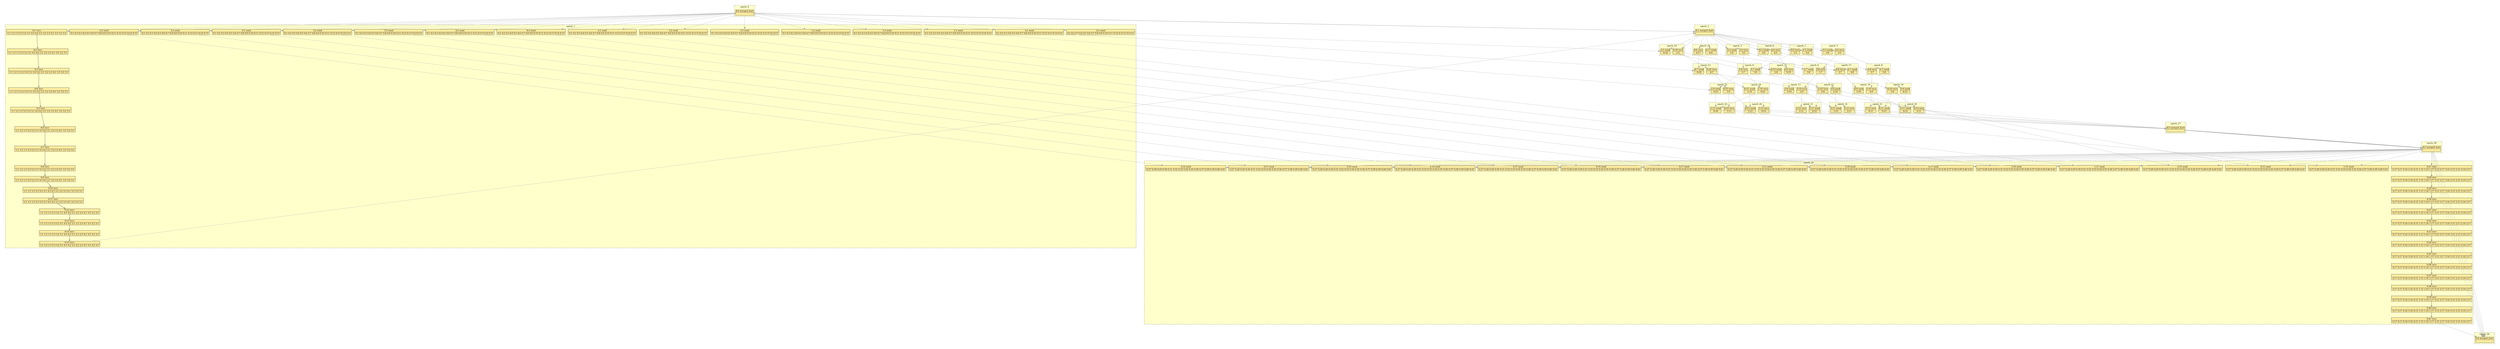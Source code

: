 digraph{node[shape=none margin=0 style=filled colorscheme=ylorrd9 fillcolor=2];compound=true;splines=line;subgraph clusterdummy0_0{style=invis;subgraph clusterdummy0_1{style=invis;subgraph clusterdummy0_2{style=invis;subgraph cluster0{style=dashed;colorscheme=ylorrd9;bgcolor=1;edge[arrowhead=empty];label=epoch_0;138[label=<<table border="0" cellborder="0" cellspacing="0"><tr><td>0:0 merged_barr</td></tr><hr/><tr><td> </td></tr></table>>];}}}}subgraph clusterdummy1_0{style=invis;subgraph clusterdummy1_1{style=invis;subgraph clusterdummy1_2{style=invis;subgraph cluster1{style=dashed;colorscheme=ylorrd9;bgcolor=1;edge[arrowhead=empty];label=epoch_1;1[label=<<table border="0" cellborder="0" cellspacing="0"><tr><td>0:1 recv</td></tr><hr/><tr><td> 1:1 1:2 1:3 5:3 5:2 5:1 4:3 4:2 2:1 2:2 2:3 4:1 3:3 3:2 3:1 </td></tr></table>>];2[label=<<table border="0" cellborder="0" cellspacing="0"><tr><td>0:2 recv</td></tr><hr/><tr><td> 1:1 1:2 1:3 5:3 5:2 5:1 4:3 4:2 2:1 2:2 2:3 4:1 3:3 3:2 3:1 </td></tr></table>>];1->2;3[label=<<table border="0" cellborder="0" cellspacing="0"><tr><td>0:3 recv</td></tr><hr/><tr><td> 1:1 1:2 1:3 5:3 5:2 5:1 4:3 4:2 2:1 2:2 2:3 4:1 3:3 3:2 3:1 </td></tr></table>>];2->3;4[label=<<table border="0" cellborder="0" cellspacing="0"><tr><td>0:4 recv</td></tr><hr/><tr><td> 1:1 1:2 1:3 5:3 5:2 5:1 4:3 4:2 2:1 2:2 2:3 4:1 3:3 3:2 3:1 </td></tr></table>>];3->4;5[label=<<table border="0" cellborder="0" cellspacing="0"><tr><td>0:5 recv</td></tr><hr/><tr><td> 1:1 1:2 1:3 5:3 5:2 5:1 4:3 4:2 2:1 2:2 2:3 4:1 3:3 3:2 3:1 </td></tr></table>>];4->5;6[label=<<table border="0" cellborder="0" cellspacing="0"><tr><td>0:6 recv</td></tr><hr/><tr><td> 1:1 1:2 1:3 5:3 5:2 5:1 4:3 4:2 2:1 2:2 2:3 4:1 3:3 3:2 3:1 </td></tr></table>>];5->6;7[label=<<table border="0" cellborder="0" cellspacing="0"><tr><td>0:7 recv</td></tr><hr/><tr><td> 1:1 1:2 1:3 5:3 5:2 5:1 4:3 4:2 2:1 2:2 2:3 4:1 3:3 3:2 3:1 </td></tr></table>>];6->7;8[label=<<table border="0" cellborder="0" cellspacing="0"><tr><td>0:8 recv</td></tr><hr/><tr><td> 1:1 1:2 1:3 5:3 5:2 5:1 4:3 4:2 2:1 2:2 2:3 4:1 3:3 3:2 3:1 </td></tr></table>>];7->8;9[label=<<table border="0" cellborder="0" cellspacing="0"><tr><td>0:9 recv</td></tr><hr/><tr><td> 1:1 1:2 1:3 5:3 5:2 5:1 4:3 4:2 2:1 2:2 2:3 4:1 3:3 3:2 3:1 </td></tr></table>>];8->9;10[label=<<table border="0" cellborder="0" cellspacing="0"><tr><td>0:10 recv</td></tr><hr/><tr><td> 1:1 1:2 1:3 5:3 5:2 5:1 4:3 4:2 2:1 2:2 2:3 4:1 3:3 3:2 3:1 </td></tr></table>>];9->10;11[label=<<table border="0" cellborder="0" cellspacing="0"><tr><td>0:11 recv</td></tr><hr/><tr><td> 1:1 1:2 1:3 5:3 5:2 5:1 4:3 4:2 2:1 2:2 2:3 4:1 3:3 3:2 3:1 </td></tr></table>>];10->11;12[label=<<table border="0" cellborder="0" cellspacing="0"><tr><td>0:12 recv</td></tr><hr/><tr><td> 1:1 1:2 1:3 5:3 5:2 5:1 4:3 4:2 2:1 2:2 2:3 4:1 3:3 3:2 3:1 </td></tr></table>>];11->12;13[label=<<table border="0" cellborder="0" cellspacing="0"><tr><td>0:13 recv</td></tr><hr/><tr><td> 1:1 1:2 1:3 5:3 5:2 5:1 4:3 4:2 2:1 2:2 2:3 4:1 3:3 3:2 3:1 </td></tr></table>>];12->13;14[label=<<table border="0" cellborder="0" cellspacing="0"><tr><td>0:14 recv</td></tr><hr/><tr><td> 1:1 1:2 1:3 5:3 5:2 5:1 4:3 4:2 2:1 2:2 2:3 4:1 3:3 3:2 3:1 </td></tr></table>>];13->14;15[label=<<table border="0" cellborder="0" cellspacing="0"><tr><td>0:15 recv</td></tr><hr/><tr><td> 1:1 1:2 1:3 5:3 5:2 5:1 4:3 4:2 2:1 2:2 2:3 4:1 3:3 3:2 3:1 </td></tr></table>>];14->15;44[label=<<table border="0" cellborder="0" cellspacing="0"><tr><td>1:1 send</td></tr><hr/><tr><td> 0:1 0:2 0:3 0:4 0:5 0:6 0:7 0:8 0:9 0:10 0:11 0:12 0:13 0:14 0:15 </td></tr></table>>];45[label=<<table border="0" cellborder="0" cellspacing="0"><tr><td>1:2 send</td></tr><hr/><tr><td> 0:1 0:2 0:3 0:4 0:5 0:6 0:7 0:8 0:9 0:10 0:11 0:12 0:13 0:14 0:15 </td></tr></table>>];46[label=<<table border="0" cellborder="0" cellspacing="0"><tr><td>1:3 send</td></tr><hr/><tr><td> 0:1 0:2 0:3 0:4 0:5 0:6 0:7 0:8 0:9 0:10 0:11 0:12 0:13 0:14 0:15 </td></tr></table>>];63[label=<<table border="0" cellborder="0" cellspacing="0"><tr><td>2:1 send</td></tr><hr/><tr><td> 0:1 0:2 0:3 0:4 0:5 0:6 0:7 0:8 0:9 0:10 0:11 0:12 0:13 0:14 0:15 </td></tr></table>>];64[label=<<table border="0" cellborder="0" cellspacing="0"><tr><td>2:2 send</td></tr><hr/><tr><td> 0:1 0:2 0:3 0:4 0:5 0:6 0:7 0:8 0:9 0:10 0:11 0:12 0:13 0:14 0:15 </td></tr></table>>];65[label=<<table border="0" cellborder="0" cellspacing="0"><tr><td>2:3 send</td></tr><hr/><tr><td> 0:1 0:2 0:3 0:4 0:5 0:6 0:7 0:8 0:9 0:10 0:11 0:12 0:13 0:14 0:15 </td></tr></table>>];82[label=<<table border="0" cellborder="0" cellspacing="0"><tr><td>3:1 send</td></tr><hr/><tr><td> 0:1 0:2 0:3 0:4 0:5 0:6 0:7 0:8 0:9 0:10 0:11 0:12 0:13 0:14 0:15 </td></tr></table>>];83[label=<<table border="0" cellborder="0" cellspacing="0"><tr><td>3:2 send</td></tr><hr/><tr><td> 0:1 0:2 0:3 0:4 0:5 0:6 0:7 0:8 0:9 0:10 0:11 0:12 0:13 0:14 0:15 </td></tr></table>>];84[label=<<table border="0" cellborder="0" cellspacing="0"><tr><td>3:3 send</td></tr><hr/><tr><td> 0:1 0:2 0:3 0:4 0:5 0:6 0:7 0:8 0:9 0:10 0:11 0:12 0:13 0:14 0:15 </td></tr></table>>];101[label=<<table border="0" cellborder="0" cellspacing="0"><tr><td>4:1 send</td></tr><hr/><tr><td> 0:1 0:2 0:3 0:4 0:5 0:6 0:7 0:8 0:9 0:10 0:11 0:12 0:13 0:14 0:15 </td></tr></table>>];102[label=<<table border="0" cellborder="0" cellspacing="0"><tr><td>4:2 send</td></tr><hr/><tr><td> 0:1 0:2 0:3 0:4 0:5 0:6 0:7 0:8 0:9 0:10 0:11 0:12 0:13 0:14 0:15 </td></tr></table>>];103[label=<<table border="0" cellborder="0" cellspacing="0"><tr><td>4:3 send</td></tr><hr/><tr><td> 0:1 0:2 0:3 0:4 0:5 0:6 0:7 0:8 0:9 0:10 0:11 0:12 0:13 0:14 0:15 </td></tr></table>>];120[label=<<table border="0" cellborder="0" cellspacing="0"><tr><td>5:1 send</td></tr><hr/><tr><td> 0:1 0:2 0:3 0:4 0:5 0:6 0:7 0:8 0:9 0:10 0:11 0:12 0:13 0:14 0:15 </td></tr></table>>];121[label=<<table border="0" cellborder="0" cellspacing="0"><tr><td>5:2 send</td></tr><hr/><tr><td> 0:1 0:2 0:3 0:4 0:5 0:6 0:7 0:8 0:9 0:10 0:11 0:12 0:13 0:14 0:15 </td></tr></table>>];122[label=<<table border="0" cellborder="0" cellspacing="0"><tr><td>5:3 send</td></tr><hr/><tr><td> 0:1 0:2 0:3 0:4 0:5 0:6 0:7 0:8 0:9 0:10 0:11 0:12 0:13 0:14 0:15 </td></tr></table>>];}}}}subgraph clusterdummy2_0{style=invis;subgraph clusterdummy2_1{style=invis;subgraph clusterdummy2_2{style=invis;subgraph cluster2{style=dashed;colorscheme=ylorrd9;bgcolor=1;edge[arrowhead=empty];label=epoch_2;139[label=<<table border="0" cellborder="0" cellspacing="0"><tr><td>0:1 merged_barr</td></tr><hr/><tr><td> </td></tr></table>>];}}}}subgraph clusterdummy3_0{style=invis;subgraph clusterdummy3_1{style=invis;subgraph clusterdummy3_2{style=invis;subgraph cluster3{style=dashed;colorscheme=ylorrd9;bgcolor=1;edge[arrowhead=empty];label=epoch_3;87[label=<<table border="0" cellborder="0" cellspacing="0"><tr><td>3:6 recv</td></tr><hr/><tr><td> 5:5 </td></tr></table>>];124[label=<<table border="0" cellborder="0" cellspacing="0"><tr><td>5:5 send</td></tr><hr/><tr><td> 3:6 </td></tr></table>>];}}}}subgraph clusterdummy4_0{style=invis;subgraph clusterdummy4_1{style=invis;subgraph clusterdummy4_2{style=invis;subgraph cluster4{style=dashed;colorscheme=ylorrd9;bgcolor=1;edge[arrowhead=empty];label=epoch_4;68[label=<<table border="0" cellborder="0" cellspacing="0"><tr><td>2:6 recv</td></tr><hr/><tr><td> 4:5 </td></tr></table>>];105[label=<<table border="0" cellborder="0" cellspacing="0"><tr><td>4:5 send</td></tr><hr/><tr><td> 2:6 </td></tr></table>>];}}}}subgraph clusterdummy5_0{style=invis;subgraph clusterdummy5_1{style=invis;subgraph clusterdummy5_2{style=invis;subgraph cluster5{style=dashed;colorscheme=ylorrd9;bgcolor=1;edge[arrowhead=empty];label=epoch_5;49[label=<<table border="0" cellborder="0" cellspacing="0"><tr><td>1:6 recv</td></tr><hr/><tr><td> 3:5 </td></tr></table>>];86[label=<<table border="0" cellborder="0" cellspacing="0"><tr><td>3:5 send</td></tr><hr/><tr><td> 1:6 </td></tr></table>>];}}}}subgraph clusterdummy6_0{style=invis;subgraph clusterdummy6_1{style=invis;subgraph clusterdummy6_2{style=invis;subgraph cluster6{style=dashed;colorscheme=ylorrd9;bgcolor=1;edge[arrowhead=empty];label=epoch_6;50[label=<<table border="0" cellborder="0" cellspacing="0"><tr><td>1:7 send</td></tr><hr/><tr><td> 3:8 </td></tr></table>>];89[label=<<table border="0" cellborder="0" cellspacing="0"><tr><td>3:8 recv</td></tr><hr/><tr><td> 1:7 </td></tr></table>>];}}}}subgraph clusterdummy7_0{style=invis;subgraph clusterdummy7_1{style=invis;subgraph clusterdummy7_2{style=invis;subgraph cluster7{style=dashed;colorscheme=ylorrd9;bgcolor=1;edge[arrowhead=empty];label=epoch_7;48[label=<<table border="0" cellborder="0" cellspacing="0"><tr><td>1:5 send</td></tr><hr/><tr><td> 5:6 </td></tr></table>>];125[label=<<table border="0" cellborder="0" cellspacing="0"><tr><td>5:6 recv</td></tr><hr/><tr><td> 1:5 </td></tr></table>>];}}}}subgraph clusterdummy8_0{style=invis;subgraph clusterdummy8_1{style=invis;subgraph clusterdummy8_2{style=invis;subgraph cluster8{style=dashed;colorscheme=ylorrd9;bgcolor=1;edge[arrowhead=empty];label=epoch_8;88[label=<<table border="0" cellborder="0" cellspacing="0"><tr><td>3:7 send</td></tr><hr/><tr><td> 5:8 </td></tr></table>>];127[label=<<table border="0" cellborder="0" cellspacing="0"><tr><td>5:8 recv</td></tr><hr/><tr><td> 3:7 </td></tr></table>>];}}}}subgraph clusterdummy9_0{style=invis;subgraph clusterdummy9_1{style=invis;subgraph clusterdummy9_2{style=invis;subgraph cluster9{style=dashed;colorscheme=ylorrd9;bgcolor=1;edge[arrowhead=empty];label=epoch_9;51[label=<<table border="0" cellborder="0" cellspacing="0"><tr><td>1:8 recv</td></tr><hr/><tr><td> 5:7 </td></tr></table>>];126[label=<<table border="0" cellborder="0" cellspacing="0"><tr><td>5:7 send</td></tr><hr/><tr><td> 1:8 </td></tr></table>>];}}}}subgraph clusterdummy10_0{style=invis;subgraph clusterdummy10_1{style=invis;subgraph clusterdummy10_2{style=invis;subgraph cluster10{style=dashed;colorscheme=ylorrd9;bgcolor=1;edge[arrowhead=empty];label=epoch_10;18[label=<<table border="0" cellborder="0" cellspacing="0"><tr><td>0:18 recv</td></tr><hr/><tr><td> 2:5 </td></tr></table>>];67[label=<<table border="0" cellborder="0" cellspacing="0"><tr><td>2:5 send</td></tr><hr/><tr><td> 0:18 </td></tr></table>>];}}}}subgraph clusterdummy11_0{style=invis;subgraph clusterdummy11_1{style=invis;subgraph clusterdummy11_2{style=invis;subgraph cluster11{style=dashed;colorscheme=ylorrd9;bgcolor=1;edge[arrowhead=empty];label=epoch_11;19[label=<<table border="0" cellborder="0" cellspacing="0"><tr><td>0:19 send</td></tr><hr/><tr><td> 2:8 </td></tr></table>>];70[label=<<table border="0" cellborder="0" cellspacing="0"><tr><td>2:8 recv</td></tr><hr/><tr><td> 0:19 </td></tr></table>>];}}}}subgraph clusterdummy12_0{style=invis;subgraph clusterdummy12_1{style=invis;subgraph clusterdummy12_2{style=invis;subgraph cluster12{style=dashed;colorscheme=ylorrd9;bgcolor=1;edge[arrowhead=empty];label=epoch_12;72[label=<<table border="0" cellborder="0" cellspacing="0"><tr><td>2:10 recv</td></tr><hr/><tr><td> 3:9 </td></tr></table>>];90[label=<<table border="0" cellborder="0" cellspacing="0"><tr><td>3:9 send</td></tr><hr/><tr><td> 2:10 </td></tr></table>>];}}}}subgraph clusterdummy13_0{style=invis;subgraph clusterdummy13_1{style=invis;subgraph clusterdummy13_2{style=invis;subgraph cluster13{style=dashed;colorscheme=ylorrd9;bgcolor=1;edge[arrowhead=empty];label=epoch_13;71[label=<<table border="0" cellborder="0" cellspacing="0"><tr><td>2:9 send</td></tr><hr/><tr><td> 3:10 </td></tr></table>>];91[label=<<table border="0" cellborder="0" cellspacing="0"><tr><td>3:10 recv</td></tr><hr/><tr><td> 2:9 </td></tr></table>>];}}}}subgraph clusterdummy14_0{style=invis;subgraph clusterdummy14_1{style=invis;subgraph clusterdummy14_2{style=invis;subgraph cluster14{style=dashed;colorscheme=ylorrd9;bgcolor=1;edge[arrowhead=empty];label=epoch_14;74[label=<<table border="0" cellborder="0" cellspacing="0"><tr><td>2:12 recv</td></tr><hr/><tr><td> 3:11 </td></tr></table>>];92[label=<<table border="0" cellborder="0" cellspacing="0"><tr><td>3:11 send</td></tr><hr/><tr><td> 2:12 </td></tr></table>>];}}}}subgraph clusterdummy15_0{style=invis;subgraph clusterdummy15_1{style=invis;subgraph clusterdummy15_2{style=invis;subgraph cluster15{style=dashed;colorscheme=ylorrd9;bgcolor=1;edge[arrowhead=empty];label=epoch_15;73[label=<<table border="0" cellborder="0" cellspacing="0"><tr><td>2:11 send</td></tr><hr/><tr><td> 3:12 </td></tr></table>>];93[label=<<table border="0" cellborder="0" cellspacing="0"><tr><td>3:12 recv</td></tr><hr/><tr><td> 2:11 </td></tr></table>>];}}}}subgraph clusterdummy16_0{style=invis;subgraph clusterdummy16_1{style=invis;subgraph clusterdummy16_2{style=invis;subgraph cluster16{style=dashed;colorscheme=ylorrd9;bgcolor=1;edge[arrowhead=empty];label=epoch_16;17[label=<<table border="0" cellborder="0" cellspacing="0"><tr><td>0:17 send</td></tr><hr/><tr><td> 4:6 </td></tr></table>>];106[label=<<table border="0" cellborder="0" cellspacing="0"><tr><td>4:6 recv</td></tr><hr/><tr><td> 0:17 </td></tr></table>>];}}}}subgraph clusterdummy17_0{style=invis;subgraph clusterdummy17_1{style=invis;subgraph clusterdummy17_2{style=invis;subgraph cluster17{style=dashed;colorscheme=ylorrd9;bgcolor=1;edge[arrowhead=empty];label=epoch_17;69[label=<<table border="0" cellborder="0" cellspacing="0"><tr><td>2:7 send</td></tr><hr/><tr><td> 4:8 </td></tr></table>>];108[label=<<table border="0" cellborder="0" cellspacing="0"><tr><td>4:8 recv</td></tr><hr/><tr><td> 2:7 </td></tr></table>>];}}}}subgraph clusterdummy18_0{style=invis;subgraph clusterdummy18_1{style=invis;subgraph clusterdummy18_2{style=invis;subgraph cluster18{style=dashed;colorscheme=ylorrd9;bgcolor=1;edge[arrowhead=empty];label=epoch_18;110[label=<<table border="0" cellborder="0" cellspacing="0"><tr><td>4:10 recv</td></tr><hr/><tr><td> 5:9 </td></tr></table>>];128[label=<<table border="0" cellborder="0" cellspacing="0"><tr><td>5:9 send</td></tr><hr/><tr><td> 4:10 </td></tr></table>>];}}}}subgraph clusterdummy19_0{style=invis;subgraph clusterdummy19_1{style=invis;subgraph clusterdummy19_2{style=invis;subgraph cluster19{style=dashed;colorscheme=ylorrd9;bgcolor=1;edge[arrowhead=empty];label=epoch_19;109[label=<<table border="0" cellborder="0" cellspacing="0"><tr><td>4:9 send</td></tr><hr/><tr><td> 5:10 </td></tr></table>>];129[label=<<table border="0" cellborder="0" cellspacing="0"><tr><td>5:10 recv</td></tr><hr/><tr><td> 4:9 </td></tr></table>>];}}}}subgraph clusterdummy20_0{style=invis;subgraph clusterdummy20_1{style=invis;subgraph clusterdummy20_2{style=invis;subgraph cluster20{style=dashed;colorscheme=ylorrd9;bgcolor=1;edge[arrowhead=empty];label=epoch_20;112[label=<<table border="0" cellborder="0" cellspacing="0"><tr><td>4:12 recv</td></tr><hr/><tr><td> 5:11 </td></tr></table>>];130[label=<<table border="0" cellborder="0" cellspacing="0"><tr><td>5:11 send</td></tr><hr/><tr><td> 4:12 </td></tr></table>>];}}}}subgraph clusterdummy21_0{style=invis;subgraph clusterdummy21_1{style=invis;subgraph clusterdummy21_2{style=invis;subgraph cluster21{style=dashed;colorscheme=ylorrd9;bgcolor=1;edge[arrowhead=empty];label=epoch_21;111[label=<<table border="0" cellborder="0" cellspacing="0"><tr><td>4:11 send</td></tr><hr/><tr><td> 5:12 </td></tr></table>>];131[label=<<table border="0" cellborder="0" cellspacing="0"><tr><td>5:12 recv</td></tr><hr/><tr><td> 4:11 </td></tr></table>>];}}}}subgraph clusterdummy22_0{style=invis;subgraph clusterdummy22_1{style=invis;subgraph clusterdummy22_2{style=invis;subgraph cluster22{style=dashed;colorscheme=ylorrd9;bgcolor=1;edge[arrowhead=empty];label=epoch_22;20[label=<<table border="0" cellborder="0" cellspacing="0"><tr><td>0:20 recv</td></tr><hr/><tr><td> 4:7 </td></tr></table>>];107[label=<<table border="0" cellborder="0" cellspacing="0"><tr><td>4:7 send</td></tr><hr/><tr><td> 0:20 </td></tr></table>>];}}}}subgraph clusterdummy23_0{style=invis;subgraph clusterdummy23_1{style=invis;subgraph clusterdummy23_2{style=invis;subgraph cluster23{style=dashed;colorscheme=ylorrd9;bgcolor=1;edge[arrowhead=empty];label=epoch_23;22[label=<<table border="0" cellborder="0" cellspacing="0"><tr><td>0:22 recv</td></tr><hr/><tr><td> 1:9 </td></tr></table>>];52[label=<<table border="0" cellborder="0" cellspacing="0"><tr><td>1:9 send</td></tr><hr/><tr><td> 0:22 </td></tr></table>>];}}}}subgraph clusterdummy24_0{style=invis;subgraph clusterdummy24_1{style=invis;subgraph clusterdummy24_2{style=invis;subgraph cluster24{style=dashed;colorscheme=ylorrd9;bgcolor=1;edge[arrowhead=empty];label=epoch_24;21[label=<<table border="0" cellborder="0" cellspacing="0"><tr><td>0:21 send</td></tr><hr/><tr><td> 1:10 </td></tr></table>>];53[label=<<table border="0" cellborder="0" cellspacing="0"><tr><td>1:10 recv</td></tr><hr/><tr><td> 0:21 </td></tr></table>>];}}}}subgraph clusterdummy25_0{style=invis;subgraph clusterdummy25_1{style=invis;subgraph clusterdummy25_2{style=invis;subgraph cluster25{style=dashed;colorscheme=ylorrd9;bgcolor=1;edge[arrowhead=empty];label=epoch_25;24[label=<<table border="0" cellborder="0" cellspacing="0"><tr><td>0:24 recv</td></tr><hr/><tr><td> 1:11 </td></tr></table>>];54[label=<<table border="0" cellborder="0" cellspacing="0"><tr><td>1:11 send</td></tr><hr/><tr><td> 0:24 </td></tr></table>>];}}}}subgraph clusterdummy26_0{style=invis;subgraph clusterdummy26_1{style=invis;subgraph clusterdummy26_2{style=invis;subgraph cluster26{style=dashed;colorscheme=ylorrd9;bgcolor=1;edge[arrowhead=empty];label=epoch_26;23[label=<<table border="0" cellborder="0" cellspacing="0"><tr><td>0:23 send</td></tr><hr/><tr><td> 1:12 </td></tr></table>>];55[label=<<table border="0" cellborder="0" cellspacing="0"><tr><td>1:12 recv</td></tr><hr/><tr><td> 0:23 </td></tr></table>>];}}}}subgraph clusterdummy27_0{style=invis;subgraph clusterdummy27_1{style=invis;subgraph clusterdummy27_2{style=invis;subgraph cluster27{style=dashed;colorscheme=ylorrd9;bgcolor=1;edge[arrowhead=empty];label=epoch_27;140[label=<<table border="0" cellborder="0" cellspacing="0"><tr><td>0:2 merged_barr</td></tr><hr/><tr><td> </td></tr></table>>];}}}}subgraph clusterdummy28_0{style=invis;subgraph clusterdummy28_1{style=invis;subgraph clusterdummy28_2{style=invis;subgraph cluster28{style=dashed;colorscheme=ylorrd9;bgcolor=1;edge[arrowhead=empty];label=epoch_28;141[label=<<table border="0" cellborder="0" cellspacing="0"><tr><td>0:3 merged_barr</td></tr><hr/><tr><td> </td></tr></table>>];}}}}subgraph clusterdummy29_0{style=invis;subgraph clusterdummy29_1{style=invis;subgraph clusterdummy29_2{style=invis;subgraph cluster29{style=dashed;colorscheme=ylorrd9;bgcolor=1;edge[arrowhead=empty];label=epoch_29;27[label=<<table border="0" cellborder="0" cellspacing="0"><tr><td>0:27 recv</td></tr><hr/><tr><td> 5:17 4:17 4:16 5:16 4:15 1:15 1:16 1:17 5:15 3:17 3:16 3:15 2:15 2:16 2:17 </td></tr></table>>];28[label=<<table border="0" cellborder="0" cellspacing="0"><tr><td>0:28 recv</td></tr><hr/><tr><td> 5:17 4:17 4:16 5:16 4:15 1:15 1:16 1:17 5:15 3:17 3:16 3:15 2:15 2:16 2:17 </td></tr></table>>];27->28;29[label=<<table border="0" cellborder="0" cellspacing="0"><tr><td>0:29 recv</td></tr><hr/><tr><td> 5:17 4:17 4:16 5:16 4:15 1:15 1:16 1:17 5:15 3:17 3:16 3:15 2:15 2:16 2:17 </td></tr></table>>];28->29;30[label=<<table border="0" cellborder="0" cellspacing="0"><tr><td>0:30 recv</td></tr><hr/><tr><td> 5:17 4:17 4:16 5:16 4:15 1:15 1:16 1:17 5:15 3:17 3:16 3:15 2:15 2:16 2:17 </td></tr></table>>];29->30;31[label=<<table border="0" cellborder="0" cellspacing="0"><tr><td>0:31 recv</td></tr><hr/><tr><td> 5:17 4:17 4:16 5:16 4:15 1:15 1:16 1:17 5:15 3:17 3:16 3:15 2:15 2:16 2:17 </td></tr></table>>];30->31;32[label=<<table border="0" cellborder="0" cellspacing="0"><tr><td>0:32 recv</td></tr><hr/><tr><td> 5:17 4:17 4:16 5:16 4:15 1:15 1:16 1:17 5:15 3:17 3:16 3:15 2:15 2:16 2:17 </td></tr></table>>];31->32;33[label=<<table border="0" cellborder="0" cellspacing="0"><tr><td>0:33 recv</td></tr><hr/><tr><td> 5:17 4:17 4:16 5:16 4:15 1:15 1:16 1:17 5:15 3:17 3:16 3:15 2:15 2:16 2:17 </td></tr></table>>];32->33;34[label=<<table border="0" cellborder="0" cellspacing="0"><tr><td>0:34 recv</td></tr><hr/><tr><td> 5:17 4:17 4:16 5:16 4:15 1:15 1:16 1:17 5:15 3:17 3:16 3:15 2:15 2:16 2:17 </td></tr></table>>];33->34;35[label=<<table border="0" cellborder="0" cellspacing="0"><tr><td>0:35 recv</td></tr><hr/><tr><td> 5:17 4:17 4:16 5:16 4:15 1:15 1:16 1:17 5:15 3:17 3:16 3:15 2:15 2:16 2:17 </td></tr></table>>];34->35;36[label=<<table border="0" cellborder="0" cellspacing="0"><tr><td>0:36 recv</td></tr><hr/><tr><td> 5:17 4:17 4:16 5:16 4:15 1:15 1:16 1:17 5:15 3:17 3:16 3:15 2:15 2:16 2:17 </td></tr></table>>];35->36;37[label=<<table border="0" cellborder="0" cellspacing="0"><tr><td>0:37 recv</td></tr><hr/><tr><td> 5:17 4:17 4:16 5:16 4:15 1:15 1:16 1:17 5:15 3:17 3:16 3:15 2:15 2:16 2:17 </td></tr></table>>];36->37;38[label=<<table border="0" cellborder="0" cellspacing="0"><tr><td>0:38 recv</td></tr><hr/><tr><td> 5:17 4:17 4:16 5:16 4:15 1:15 1:16 1:17 5:15 3:17 3:16 3:15 2:15 2:16 2:17 </td></tr></table>>];37->38;39[label=<<table border="0" cellborder="0" cellspacing="0"><tr><td>0:39 recv</td></tr><hr/><tr><td> 5:17 4:17 4:16 5:16 4:15 1:15 1:16 1:17 5:15 3:17 3:16 3:15 2:15 2:16 2:17 </td></tr></table>>];38->39;40[label=<<table border="0" cellborder="0" cellspacing="0"><tr><td>0:40 recv</td></tr><hr/><tr><td> 5:17 4:17 4:16 5:16 4:15 1:15 1:16 1:17 5:15 3:17 3:16 3:15 2:15 2:16 2:17 </td></tr></table>>];39->40;41[label=<<table border="0" cellborder="0" cellspacing="0"><tr><td>0:41 recv</td></tr><hr/><tr><td> 5:17 4:17 4:16 5:16 4:15 1:15 1:16 1:17 5:15 3:17 3:16 3:15 2:15 2:16 2:17 </td></tr></table>>];40->41;58[label=<<table border="0" cellborder="0" cellspacing="0"><tr><td>1:15 send</td></tr><hr/><tr><td> 0:27 0:28 0:29 0:30 0:31 0:32 0:33 0:34 0:35 0:36 0:37 0:38 0:39 0:40 0:41 </td></tr></table>>];59[label=<<table border="0" cellborder="0" cellspacing="0"><tr><td>1:16 send</td></tr><hr/><tr><td> 0:27 0:28 0:29 0:30 0:31 0:32 0:33 0:34 0:35 0:36 0:37 0:38 0:39 0:40 0:41 </td></tr></table>>];60[label=<<table border="0" cellborder="0" cellspacing="0"><tr><td>1:17 send</td></tr><hr/><tr><td> 0:27 0:28 0:29 0:30 0:31 0:32 0:33 0:34 0:35 0:36 0:37 0:38 0:39 0:40 0:41 </td></tr></table>>];77[label=<<table border="0" cellborder="0" cellspacing="0"><tr><td>2:15 send</td></tr><hr/><tr><td> 0:27 0:28 0:29 0:30 0:31 0:32 0:33 0:34 0:35 0:36 0:37 0:38 0:39 0:40 0:41 </td></tr></table>>];78[label=<<table border="0" cellborder="0" cellspacing="0"><tr><td>2:16 send</td></tr><hr/><tr><td> 0:27 0:28 0:29 0:30 0:31 0:32 0:33 0:34 0:35 0:36 0:37 0:38 0:39 0:40 0:41 </td></tr></table>>];79[label=<<table border="0" cellborder="0" cellspacing="0"><tr><td>2:17 send</td></tr><hr/><tr><td> 0:27 0:28 0:29 0:30 0:31 0:32 0:33 0:34 0:35 0:36 0:37 0:38 0:39 0:40 0:41 </td></tr></table>>];96[label=<<table border="0" cellborder="0" cellspacing="0"><tr><td>3:15 send</td></tr><hr/><tr><td> 0:27 0:28 0:29 0:30 0:31 0:32 0:33 0:34 0:35 0:36 0:37 0:38 0:39 0:40 0:41 </td></tr></table>>];97[label=<<table border="0" cellborder="0" cellspacing="0"><tr><td>3:16 send</td></tr><hr/><tr><td> 0:27 0:28 0:29 0:30 0:31 0:32 0:33 0:34 0:35 0:36 0:37 0:38 0:39 0:40 0:41 </td></tr></table>>];98[label=<<table border="0" cellborder="0" cellspacing="0"><tr><td>3:17 send</td></tr><hr/><tr><td> 0:27 0:28 0:29 0:30 0:31 0:32 0:33 0:34 0:35 0:36 0:37 0:38 0:39 0:40 0:41 </td></tr></table>>];115[label=<<table border="0" cellborder="0" cellspacing="0"><tr><td>4:15 send</td></tr><hr/><tr><td> 0:27 0:28 0:29 0:30 0:31 0:32 0:33 0:34 0:35 0:36 0:37 0:38 0:39 0:40 0:41 </td></tr></table>>];116[label=<<table border="0" cellborder="0" cellspacing="0"><tr><td>4:16 send</td></tr><hr/><tr><td> 0:27 0:28 0:29 0:30 0:31 0:32 0:33 0:34 0:35 0:36 0:37 0:38 0:39 0:40 0:41 </td></tr></table>>];117[label=<<table border="0" cellborder="0" cellspacing="0"><tr><td>4:17 send</td></tr><hr/><tr><td> 0:27 0:28 0:29 0:30 0:31 0:32 0:33 0:34 0:35 0:36 0:37 0:38 0:39 0:40 0:41 </td></tr></table>>];134[label=<<table border="0" cellborder="0" cellspacing="0"><tr><td>5:15 send</td></tr><hr/><tr><td> 0:27 0:28 0:29 0:30 0:31 0:32 0:33 0:34 0:35 0:36 0:37 0:38 0:39 0:40 0:41 </td></tr></table>>];135[label=<<table border="0" cellborder="0" cellspacing="0"><tr><td>5:16 send</td></tr><hr/><tr><td> 0:27 0:28 0:29 0:30 0:31 0:32 0:33 0:34 0:35 0:36 0:37 0:38 0:39 0:40 0:41 </td></tr></table>>];136[label=<<table border="0" cellborder="0" cellspacing="0"><tr><td>5:17 send</td></tr><hr/><tr><td> 0:27 0:28 0:29 0:30 0:31 0:32 0:33 0:34 0:35 0:36 0:37 0:38 0:39 0:40 0:41 </td></tr></table>>];}}}}subgraph clusterdummy30_0{style=invis;subgraph clusterdummy30_1{style=invis;subgraph clusterdummy30_2{style=invis;subgraph cluster30{style=dashed;colorscheme=ylorrd9;bgcolor=1;edge[arrowhead=empty];label=epoch_30;142[label=<<table border="0" cellborder="0" cellspacing="0"><tr><td>0:4 merged_barr</td></tr><hr/><tr><td> </td></tr></table>>];}}}}subgraph clusterdummy31_0{style=invis;subgraph clusterdummy31_1{style=invis;subgraph clusterdummy31_2{style=invis;subgraph cluster31{style=dashed;colorscheme=ylorrd9;bgcolor=1;edge[arrowhead=empty];label=epoch_31;}}}}subgraph{edge[color=darkgray arrowsize=1.5];138->1;139->17;139->18;18->19;18->20;20->21;20->22;22->23;21->23;22->24;141->27;138->44;138->45;138->46;139->48;139->49;49->50;49->51;51->52;44->52;51->53;53->54;52->54;53->55;141->58;54->58;141->59;45->59;141->60;46->60;138->63;138->64;138->65;139->67;63->67;139->68;68->69;68->70;70->71;70->72;72->73;71->73;72->74;141->77;67->77;141->78;64->78;141->79;65->79;138->82;138->83;138->84;139->86;139->87;87->88;87->89;89->90;89->91;91->92;90->92;91->93;141->96;82->96;141->97;83->97;141->98;84->98;138->101;138->102;138->103;139->105;139->106;106->107;101->107;106->108;108->109;108->110;110->111;109->111;110->112;141->115;107->115;141->116;102->116;141->117;103->117;138->120;138->121;138->122;139->124;139->125;125->126;125->127;127->128;127->129;129->130;128->130;129->131;141->134;120->134;141->135;121->135;141->136;122->136;15->139;138->139;138->139;138->139;138->139;138->139;24->140;55->140;74->140;93->140;112->140;131->140;140->141;140->141;140->141;140->141;140->141;140->141;41->142;141->142;141->142;141->142;141->142;141->142;}}